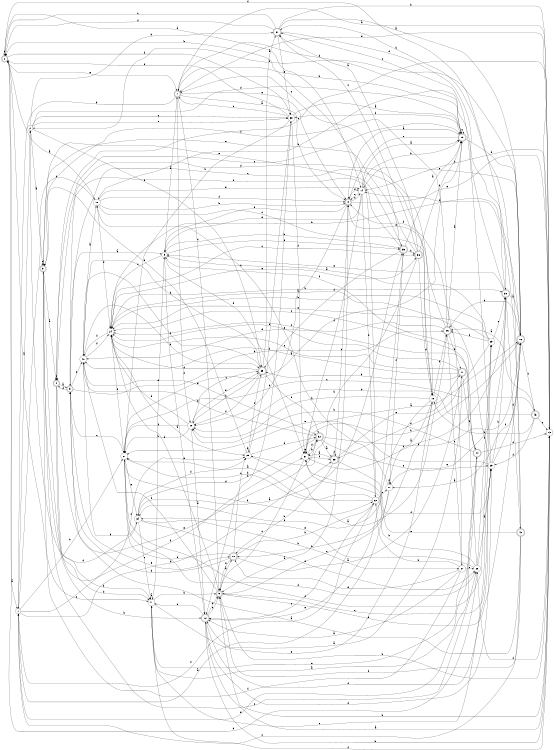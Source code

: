 digraph n36_5 {
__start0 [label="" shape="none"];

rankdir=LR;
size="8,5";

s0 [style="rounded,filled", color="black", fillcolor="white" shape="doublecircle", label="0"];
s1 [style="filled", color="black", fillcolor="white" shape="circle", label="1"];
s2 [style="filled", color="black", fillcolor="white" shape="circle", label="2"];
s3 [style="rounded,filled", color="black", fillcolor="white" shape="doublecircle", label="3"];
s4 [style="rounded,filled", color="black", fillcolor="white" shape="doublecircle", label="4"];
s5 [style="rounded,filled", color="black", fillcolor="white" shape="doublecircle", label="5"];
s6 [style="filled", color="black", fillcolor="white" shape="circle", label="6"];
s7 [style="rounded,filled", color="black", fillcolor="white" shape="doublecircle", label="7"];
s8 [style="rounded,filled", color="black", fillcolor="white" shape="doublecircle", label="8"];
s9 [style="rounded,filled", color="black", fillcolor="white" shape="doublecircle", label="9"];
s10 [style="rounded,filled", color="black", fillcolor="white" shape="doublecircle", label="10"];
s11 [style="rounded,filled", color="black", fillcolor="white" shape="doublecircle", label="11"];
s12 [style="rounded,filled", color="black", fillcolor="white" shape="doublecircle", label="12"];
s13 [style="filled", color="black", fillcolor="white" shape="circle", label="13"];
s14 [style="filled", color="black", fillcolor="white" shape="circle", label="14"];
s15 [style="rounded,filled", color="black", fillcolor="white" shape="doublecircle", label="15"];
s16 [style="rounded,filled", color="black", fillcolor="white" shape="doublecircle", label="16"];
s17 [style="filled", color="black", fillcolor="white" shape="circle", label="17"];
s18 [style="filled", color="black", fillcolor="white" shape="circle", label="18"];
s19 [style="filled", color="black", fillcolor="white" shape="circle", label="19"];
s20 [style="filled", color="black", fillcolor="white" shape="circle", label="20"];
s21 [style="filled", color="black", fillcolor="white" shape="circle", label="21"];
s22 [style="filled", color="black", fillcolor="white" shape="circle", label="22"];
s23 [style="filled", color="black", fillcolor="white" shape="circle", label="23"];
s24 [style="filled", color="black", fillcolor="white" shape="circle", label="24"];
s25 [style="filled", color="black", fillcolor="white" shape="circle", label="25"];
s26 [style="rounded,filled", color="black", fillcolor="white" shape="doublecircle", label="26"];
s27 [style="filled", color="black", fillcolor="white" shape="circle", label="27"];
s28 [style="filled", color="black", fillcolor="white" shape="circle", label="28"];
s29 [style="filled", color="black", fillcolor="white" shape="circle", label="29"];
s30 [style="rounded,filled", color="black", fillcolor="white" shape="doublecircle", label="30"];
s31 [style="filled", color="black", fillcolor="white" shape="circle", label="31"];
s32 [style="rounded,filled", color="black", fillcolor="white" shape="doublecircle", label="32"];
s33 [style="rounded,filled", color="black", fillcolor="white" shape="doublecircle", label="33"];
s34 [style="filled", color="black", fillcolor="white" shape="circle", label="34"];
s35 [style="rounded,filled", color="black", fillcolor="white" shape="doublecircle", label="35"];
s36 [style="rounded,filled", color="black", fillcolor="white" shape="doublecircle", label="36"];
s37 [style="rounded,filled", color="black", fillcolor="white" shape="doublecircle", label="37"];
s38 [style="filled", color="black", fillcolor="white" shape="circle", label="38"];
s39 [style="rounded,filled", color="black", fillcolor="white" shape="doublecircle", label="39"];
s40 [style="filled", color="black", fillcolor="white" shape="circle", label="40"];
s41 [style="filled", color="black", fillcolor="white" shape="circle", label="41"];
s42 [style="rounded,filled", color="black", fillcolor="white" shape="doublecircle", label="42"];
s43 [style="rounded,filled", color="black", fillcolor="white" shape="doublecircle", label="43"];
s44 [style="rounded,filled", color="black", fillcolor="white" shape="doublecircle", label="44"];
s0 -> s1 [label="a"];
s0 -> s0 [label="b"];
s0 -> s41 [label="c"];
s0 -> s14 [label="d"];
s0 -> s7 [label="e"];
s0 -> s38 [label="f"];
s1 -> s2 [label="a"];
s1 -> s21 [label="b"];
s1 -> s18 [label="c"];
s1 -> s33 [label="d"];
s1 -> s44 [label="e"];
s1 -> s25 [label="f"];
s2 -> s3 [label="a"];
s2 -> s37 [label="b"];
s2 -> s38 [label="c"];
s2 -> s15 [label="d"];
s2 -> s38 [label="e"];
s2 -> s39 [label="f"];
s3 -> s4 [label="a"];
s3 -> s12 [label="b"];
s3 -> s28 [label="c"];
s3 -> s3 [label="d"];
s3 -> s35 [label="e"];
s3 -> s31 [label="f"];
s4 -> s5 [label="a"];
s4 -> s41 [label="b"];
s4 -> s15 [label="c"];
s4 -> s41 [label="d"];
s4 -> s32 [label="e"];
s4 -> s4 [label="f"];
s5 -> s6 [label="a"];
s5 -> s26 [label="b"];
s5 -> s19 [label="c"];
s5 -> s4 [label="d"];
s5 -> s10 [label="e"];
s5 -> s40 [label="f"];
s6 -> s7 [label="a"];
s6 -> s35 [label="b"];
s6 -> s24 [label="c"];
s6 -> s31 [label="d"];
s6 -> s12 [label="e"];
s6 -> s35 [label="f"];
s7 -> s8 [label="a"];
s7 -> s1 [label="b"];
s7 -> s9 [label="c"];
s7 -> s15 [label="d"];
s7 -> s8 [label="e"];
s7 -> s20 [label="f"];
s8 -> s9 [label="a"];
s8 -> s20 [label="b"];
s8 -> s14 [label="c"];
s8 -> s14 [label="d"];
s8 -> s13 [label="e"];
s8 -> s6 [label="f"];
s9 -> s10 [label="a"];
s9 -> s13 [label="b"];
s9 -> s29 [label="c"];
s9 -> s24 [label="d"];
s9 -> s16 [label="e"];
s9 -> s40 [label="f"];
s10 -> s11 [label="a"];
s10 -> s22 [label="b"];
s10 -> s25 [label="c"];
s10 -> s5 [label="d"];
s10 -> s21 [label="e"];
s10 -> s9 [label="f"];
s11 -> s12 [label="a"];
s11 -> s39 [label="b"];
s11 -> s24 [label="c"];
s11 -> s44 [label="d"];
s11 -> s24 [label="e"];
s11 -> s40 [label="f"];
s12 -> s13 [label="a"];
s12 -> s13 [label="b"];
s12 -> s9 [label="c"];
s12 -> s41 [label="d"];
s12 -> s9 [label="e"];
s12 -> s29 [label="f"];
s13 -> s7 [label="a"];
s13 -> s9 [label="b"];
s13 -> s4 [label="c"];
s13 -> s14 [label="d"];
s13 -> s7 [label="e"];
s13 -> s28 [label="f"];
s14 -> s15 [label="a"];
s14 -> s15 [label="b"];
s14 -> s8 [label="c"];
s14 -> s22 [label="d"];
s14 -> s6 [label="e"];
s14 -> s31 [label="f"];
s15 -> s8 [label="a"];
s15 -> s7 [label="b"];
s15 -> s15 [label="c"];
s15 -> s16 [label="d"];
s15 -> s8 [label="e"];
s15 -> s38 [label="f"];
s16 -> s17 [label="a"];
s16 -> s24 [label="b"];
s16 -> s43 [label="c"];
s16 -> s26 [label="d"];
s16 -> s14 [label="e"];
s16 -> s2 [label="f"];
s17 -> s1 [label="a"];
s17 -> s10 [label="b"];
s17 -> s18 [label="c"];
s17 -> s17 [label="d"];
s17 -> s30 [label="e"];
s17 -> s35 [label="f"];
s18 -> s0 [label="a"];
s18 -> s8 [label="b"];
s18 -> s19 [label="c"];
s18 -> s24 [label="d"];
s18 -> s14 [label="e"];
s18 -> s8 [label="f"];
s19 -> s17 [label="a"];
s19 -> s20 [label="b"];
s19 -> s9 [label="c"];
s19 -> s4 [label="d"];
s19 -> s34 [label="e"];
s19 -> s26 [label="f"];
s20 -> s12 [label="a"];
s20 -> s21 [label="b"];
s20 -> s39 [label="c"];
s20 -> s24 [label="d"];
s20 -> s39 [label="e"];
s20 -> s21 [label="f"];
s21 -> s15 [label="a"];
s21 -> s22 [label="b"];
s21 -> s5 [label="c"];
s21 -> s23 [label="d"];
s21 -> s34 [label="e"];
s21 -> s28 [label="f"];
s22 -> s21 [label="a"];
s22 -> s0 [label="b"];
s22 -> s12 [label="c"];
s22 -> s21 [label="d"];
s22 -> s17 [label="e"];
s22 -> s1 [label="f"];
s23 -> s6 [label="a"];
s23 -> s24 [label="b"];
s23 -> s30 [label="c"];
s23 -> s33 [label="d"];
s23 -> s24 [label="e"];
s23 -> s26 [label="f"];
s24 -> s25 [label="a"];
s24 -> s30 [label="b"];
s24 -> s36 [label="c"];
s24 -> s21 [label="d"];
s24 -> s36 [label="e"];
s24 -> s40 [label="f"];
s25 -> s26 [label="a"];
s25 -> s25 [label="b"];
s25 -> s39 [label="c"];
s25 -> s32 [label="d"];
s25 -> s38 [label="e"];
s25 -> s3 [label="f"];
s26 -> s15 [label="a"];
s26 -> s11 [label="b"];
s26 -> s27 [label="c"];
s26 -> s40 [label="d"];
s26 -> s8 [label="e"];
s26 -> s3 [label="f"];
s27 -> s12 [label="a"];
s27 -> s22 [label="b"];
s27 -> s28 [label="c"];
s27 -> s8 [label="d"];
s27 -> s10 [label="e"];
s27 -> s3 [label="f"];
s28 -> s29 [label="a"];
s28 -> s31 [label="b"];
s28 -> s24 [label="c"];
s28 -> s0 [label="d"];
s28 -> s34 [label="e"];
s28 -> s23 [label="f"];
s29 -> s24 [label="a"];
s29 -> s30 [label="b"];
s29 -> s37 [label="c"];
s29 -> s12 [label="d"];
s29 -> s21 [label="e"];
s29 -> s16 [label="f"];
s30 -> s16 [label="a"];
s30 -> s18 [label="b"];
s30 -> s31 [label="c"];
s30 -> s42 [label="d"];
s30 -> s6 [label="e"];
s30 -> s0 [label="f"];
s31 -> s16 [label="a"];
s31 -> s16 [label="b"];
s31 -> s9 [label="c"];
s31 -> s32 [label="d"];
s31 -> s31 [label="e"];
s31 -> s33 [label="f"];
s32 -> s33 [label="a"];
s32 -> s31 [label="b"];
s32 -> s29 [label="c"];
s32 -> s34 [label="d"];
s32 -> s40 [label="e"];
s32 -> s16 [label="f"];
s33 -> s31 [label="a"];
s33 -> s10 [label="b"];
s33 -> s8 [label="c"];
s33 -> s33 [label="d"];
s33 -> s11 [label="e"];
s33 -> s29 [label="f"];
s34 -> s35 [label="a"];
s34 -> s27 [label="b"];
s34 -> s41 [label="c"];
s34 -> s2 [label="d"];
s34 -> s28 [label="e"];
s34 -> s25 [label="f"];
s35 -> s15 [label="a"];
s35 -> s36 [label="b"];
s35 -> s7 [label="c"];
s35 -> s39 [label="d"];
s35 -> s12 [label="e"];
s35 -> s5 [label="f"];
s36 -> s37 [label="a"];
s36 -> s25 [label="b"];
s36 -> s37 [label="c"];
s36 -> s19 [label="d"];
s36 -> s3 [label="e"];
s36 -> s15 [label="f"];
s37 -> s16 [label="a"];
s37 -> s13 [label="b"];
s37 -> s0 [label="c"];
s37 -> s30 [label="d"];
s37 -> s38 [label="e"];
s37 -> s0 [label="f"];
s38 -> s15 [label="a"];
s38 -> s21 [label="b"];
s38 -> s7 [label="c"];
s38 -> s12 [label="d"];
s38 -> s0 [label="e"];
s38 -> s31 [label="f"];
s39 -> s37 [label="a"];
s39 -> s20 [label="b"];
s39 -> s40 [label="c"];
s39 -> s24 [label="d"];
s39 -> s32 [label="e"];
s39 -> s20 [label="f"];
s40 -> s18 [label="a"];
s40 -> s39 [label="b"];
s40 -> s39 [label="c"];
s40 -> s34 [label="d"];
s40 -> s32 [label="e"];
s40 -> s24 [label="f"];
s41 -> s41 [label="a"];
s41 -> s9 [label="b"];
s41 -> s23 [label="c"];
s41 -> s6 [label="d"];
s41 -> s19 [label="e"];
s41 -> s13 [label="f"];
s42 -> s5 [label="a"];
s42 -> s37 [label="b"];
s42 -> s1 [label="c"];
s42 -> s14 [label="d"];
s42 -> s31 [label="e"];
s42 -> s9 [label="f"];
s43 -> s26 [label="a"];
s43 -> s19 [label="b"];
s43 -> s21 [label="c"];
s43 -> s20 [label="d"];
s43 -> s13 [label="e"];
s43 -> s29 [label="f"];
s44 -> s41 [label="a"];
s44 -> s20 [label="b"];
s44 -> s24 [label="c"];
s44 -> s13 [label="d"];
s44 -> s41 [label="e"];
s44 -> s6 [label="f"];

}